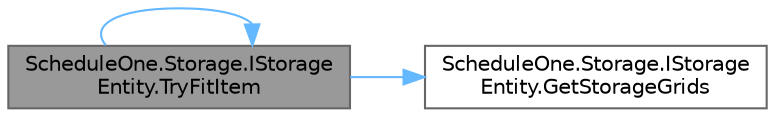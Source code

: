 digraph "ScheduleOne.Storage.IStorageEntity.TryFitItem"
{
 // LATEX_PDF_SIZE
  bgcolor="transparent";
  edge [fontname=Helvetica,fontsize=10,labelfontname=Helvetica,labelfontsize=10];
  node [fontname=Helvetica,fontsize=10,shape=box,height=0.2,width=0.4];
  rankdir="LR";
  Node1 [id="Node000001",label="ScheduleOne.Storage.IStorage\lEntity.TryFitItem",height=0.2,width=0.4,color="gray40", fillcolor="grey60", style="filled", fontcolor="black",tooltip=" "];
  Node1 -> Node2 [id="edge1_Node000001_Node000002",color="steelblue1",style="solid",tooltip=" "];
  Node2 [id="Node000002",label="ScheduleOne.Storage.IStorage\lEntity.GetStorageGrids",height=0.2,width=0.4,color="grey40", fillcolor="white", style="filled",URL="$interface_schedule_one_1_1_storage_1_1_i_storage_entity.html#aa9ca3b23239ee222ee4d698bbe2d431a",tooltip=" "];
  Node1 -> Node1 [id="edge2_Node000001_Node000001",color="steelblue1",style="solid",tooltip=" "];
}
